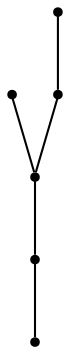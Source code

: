graph {
  node [shape=point,comment="{\"directed\":false,\"doi\":\"10.1007/978-3-319-27261-0_13\",\"figure\":\"9 (2)\"}"]

  v0 [pos="1521.7122633649587,1376.575092434955"]
  v1 [pos="1403.9507742124272,1317.6956099760264"]
  v2 [pos="1286.1903660629969,1376.575092434955"]
  v3 [pos="1227.31213322923,1376.575092434955"]
  v4 [pos="1168.431929154515,1376.575092434955"]
  v5 [pos="1109.5517250797998,1376.575092434955"]

  v1 -- v3 [id="-4",pos="1403.9507742124272,1317.6956099760264 1227.3122922002744,1317.694560779993 1227.3122922002744,1317.694560779993 1227.3122922002744,1317.694560779993 1227.31213322923,1376.575092434955 1227.31213322923,1376.575092434955 1227.31213322923,1376.575092434955"]
  v5 -- v4 [id="-7",pos="1109.5517250797998,1376.575092434955 1168.431929154515,1376.575092434955 1168.431929154515,1376.575092434955 1168.431929154515,1376.575092434955"]
  v4 -- v3 [id="-8",pos="1168.431929154515,1376.575092434955 1227.31213322923,1376.575092434955 1227.31213322923,1376.575092434955 1227.31213322923,1376.575092434955"]
  v3 -- v2 [id="-9",pos="1227.31213322923,1376.575092434955 1286.1903660629969,1376.575092434955 1286.1903660629969,1376.575092434955 1286.1903660629969,1376.575092434955"]
  v2 -- v0 [id="-10",pos="1286.1903660629969,1376.575092434955 1521.7122633649587,1376.575092434955 1521.7122633649587,1376.575092434955 1521.7122633649587,1376.575092434955"]
}